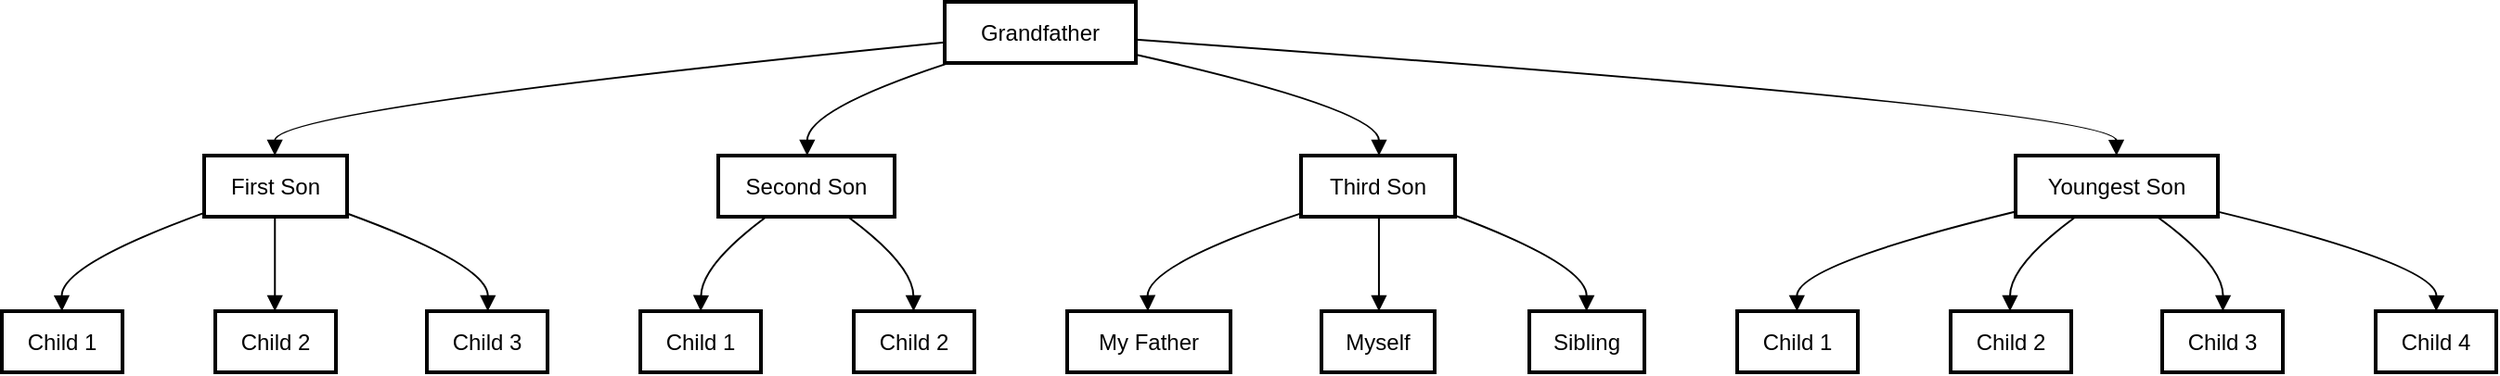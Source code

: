 <mxfile version="21.6.6" type="github">
  <diagram name="Page-1" id="7Zqnkhs4W4JbbAjlPd_K">
    <mxGraphModel>
      <root>
        <mxCell id="0" />
        <mxCell id="1" parent="0" />
        <mxCell id="2" value="Grandfather" style="whiteSpace=wrap;strokeWidth=2;" vertex="1" parent="1">
          <mxGeometry x="508" width="103" height="33" as="geometry" />
        </mxCell>
        <mxCell id="3" value="First Son" style="whiteSpace=wrap;strokeWidth=2;" vertex="1" parent="1">
          <mxGeometry x="109" y="83" width="77" height="33" as="geometry" />
        </mxCell>
        <mxCell id="4" value="Second Son" style="whiteSpace=wrap;strokeWidth=2;" vertex="1" parent="1">
          <mxGeometry x="386" y="83" width="95" height="33" as="geometry" />
        </mxCell>
        <mxCell id="5" value="Third Son" style="whiteSpace=wrap;strokeWidth=2;" vertex="1" parent="1">
          <mxGeometry x="700" y="83" width="83" height="33" as="geometry" />
        </mxCell>
        <mxCell id="6" value="Youngest Son" style="whiteSpace=wrap;strokeWidth=2;" vertex="1" parent="1">
          <mxGeometry x="1085" y="83" width="109" height="33" as="geometry" />
        </mxCell>
        <mxCell id="7" value="Child 1" style="whiteSpace=wrap;strokeWidth=2;" vertex="1" parent="1">
          <mxGeometry y="167" width="65" height="33" as="geometry" />
        </mxCell>
        <mxCell id="8" value="Child 2" style="whiteSpace=wrap;strokeWidth=2;" vertex="1" parent="1">
          <mxGeometry x="115" y="167" width="65" height="33" as="geometry" />
        </mxCell>
        <mxCell id="9" value="Child 3" style="whiteSpace=wrap;strokeWidth=2;" vertex="1" parent="1">
          <mxGeometry x="229" y="167" width="65" height="33" as="geometry" />
        </mxCell>
        <mxCell id="10" value="Child 1" style="whiteSpace=wrap;strokeWidth=2;" vertex="1" parent="1">
          <mxGeometry x="344" y="167" width="65" height="33" as="geometry" />
        </mxCell>
        <mxCell id="11" value="Child 2" style="whiteSpace=wrap;strokeWidth=2;" vertex="1" parent="1">
          <mxGeometry x="459" y="167" width="65" height="33" as="geometry" />
        </mxCell>
        <mxCell id="12" value="My Father" style="whiteSpace=wrap;strokeWidth=2;" vertex="1" parent="1">
          <mxGeometry x="574" y="167" width="88" height="33" as="geometry" />
        </mxCell>
        <mxCell id="13" value="Myself" style="whiteSpace=wrap;strokeWidth=2;" vertex="1" parent="1">
          <mxGeometry x="711" y="167" width="61" height="33" as="geometry" />
        </mxCell>
        <mxCell id="14" value="Sibling" style="whiteSpace=wrap;strokeWidth=2;" vertex="1" parent="1">
          <mxGeometry x="823" y="167" width="62" height="33" as="geometry" />
        </mxCell>
        <mxCell id="15" value="Child 1" style="whiteSpace=wrap;strokeWidth=2;" vertex="1" parent="1">
          <mxGeometry x="935" y="167" width="65" height="33" as="geometry" />
        </mxCell>
        <mxCell id="16" value="Child 2" style="whiteSpace=wrap;strokeWidth=2;" vertex="1" parent="1">
          <mxGeometry x="1050" y="167" width="65" height="33" as="geometry" />
        </mxCell>
        <mxCell id="17" value="Child 3" style="whiteSpace=wrap;strokeWidth=2;" vertex="1" parent="1">
          <mxGeometry x="1164" y="167" width="65" height="33" as="geometry" />
        </mxCell>
        <mxCell id="18" value="Child 4" style="whiteSpace=wrap;strokeWidth=2;" vertex="1" parent="1">
          <mxGeometry x="1279" y="167" width="65" height="33" as="geometry" />
        </mxCell>
        <mxCell id="19" value="" style="curved=1;startArrow=none;endArrow=block;exitX=-0.004;exitY=0.665;entryX=0.495;entryY=0.012;" edge="1" parent="1" source="2" target="3">
          <mxGeometry relative="1" as="geometry">
            <Array as="points">
              <mxPoint x="147" y="58" />
            </Array>
          </mxGeometry>
        </mxCell>
        <mxCell id="20" value="" style="curved=1;startArrow=none;endArrow=block;exitX=0.01;exitY=1.012;entryX=0.504;entryY=0.012;" edge="1" parent="1" source="2" target="4">
          <mxGeometry relative="1" as="geometry">
            <Array as="points">
              <mxPoint x="434" y="58" />
            </Array>
          </mxGeometry>
        </mxCell>
        <mxCell id="21" value="" style="curved=1;startArrow=none;endArrow=block;exitX=1.0;exitY=0.864;entryX=0.506;entryY=0.012;" edge="1" parent="1" source="2" target="5">
          <mxGeometry relative="1" as="geometry">
            <Array as="points">
              <mxPoint x="742" y="58" />
            </Array>
          </mxGeometry>
        </mxCell>
        <mxCell id="22" value="" style="curved=1;startArrow=none;endArrow=block;exitX=1.0;exitY=0.619;entryX=0.499;entryY=0.012;" edge="1" parent="1" source="2" target="6">
          <mxGeometry relative="1" as="geometry">
            <Array as="points">
              <mxPoint x="1139" y="58" />
            </Array>
          </mxGeometry>
        </mxCell>
        <mxCell id="23" value="" style="curved=1;startArrow=none;endArrow=block;exitX=-0.004;exitY=0.941;entryX=0.498;entryY=-0.006;" edge="1" parent="1" source="3" target="7">
          <mxGeometry relative="1" as="geometry">
            <Array as="points">
              <mxPoint x="32" y="142" />
            </Array>
          </mxGeometry>
        </mxCell>
        <mxCell id="24" value="" style="curved=1;startArrow=none;endArrow=block;exitX=0.495;exitY=1.024;entryX=0.494;entryY=-0.006;" edge="1" parent="1" source="3" target="8">
          <mxGeometry relative="1" as="geometry">
            <Array as="points" />
          </mxGeometry>
        </mxCell>
        <mxCell id="25" value="" style="curved=1;startArrow=none;endArrow=block;exitX=0.994;exitY=0.941;entryX=0.505;entryY=-0.006;" edge="1" parent="1" source="3" target="9">
          <mxGeometry relative="1" as="geometry">
            <Array as="points">
              <mxPoint x="262" y="142" />
            </Array>
          </mxGeometry>
        </mxCell>
        <mxCell id="26" value="" style="curved=1;startArrow=none;endArrow=block;exitX=0.262;exitY=1.024;entryX=0.501;entryY=-0.006;" edge="1" parent="1" source="4" target="10">
          <mxGeometry relative="1" as="geometry">
            <Array as="points">
              <mxPoint x="377" y="142" />
            </Array>
          </mxGeometry>
        </mxCell>
        <mxCell id="27" value="" style="curved=1;startArrow=none;endArrow=block;exitX=0.746;exitY=1.024;entryX=0.496;entryY=-0.006;" edge="1" parent="1" source="4" target="11">
          <mxGeometry relative="1" as="geometry">
            <Array as="points">
              <mxPoint x="491" y="142" />
            </Array>
          </mxGeometry>
        </mxCell>
        <mxCell id="28" value="" style="curved=1;startArrow=none;endArrow=block;exitX=0.004;exitY=0.941;entryX=0.494;entryY=-0.006;" edge="1" parent="1" source="5" target="12">
          <mxGeometry relative="1" as="geometry">
            <Array as="points">
              <mxPoint x="617" y="142" />
            </Array>
          </mxGeometry>
        </mxCell>
        <mxCell id="29" value="" style="curved=1;startArrow=none;endArrow=block;exitX=0.506;exitY=1.024;entryX=0.508;entryY=-0.006;" edge="1" parent="1" source="5" target="13">
          <mxGeometry relative="1" as="geometry">
            <Array as="points" />
          </mxGeometry>
        </mxCell>
        <mxCell id="30" value="" style="curved=1;startArrow=none;endArrow=block;exitX=1.008;exitY=0.989;entryX=0.497;entryY=-0.006;" edge="1" parent="1" source="5" target="14">
          <mxGeometry relative="1" as="geometry">
            <Array as="points">
              <mxPoint x="854" y="142" />
            </Array>
          </mxGeometry>
        </mxCell>
        <mxCell id="31" value="" style="curved=1;startArrow=none;endArrow=block;exitX=0.001;exitY=0.917;entryX=0.496;entryY=-0.006;" edge="1" parent="1" source="6" target="15">
          <mxGeometry relative="1" as="geometry">
            <Array as="points">
              <mxPoint x="967" y="142" />
            </Array>
          </mxGeometry>
        </mxCell>
        <mxCell id="32" value="" style="curved=1;startArrow=none;endArrow=block;exitX=0.288;exitY=1.024;entryX=0.492;entryY=-0.006;" edge="1" parent="1" source="6" target="16">
          <mxGeometry relative="1" as="geometry">
            <Array as="points">
              <mxPoint x="1082" y="142" />
            </Array>
          </mxGeometry>
        </mxCell>
        <mxCell id="33" value="" style="curved=1;startArrow=none;endArrow=block;exitX=0.709;exitY=1.024;entryX=0.503;entryY=-0.006;" edge="1" parent="1" source="6" target="17">
          <mxGeometry relative="1" as="geometry">
            <Array as="points">
              <mxPoint x="1197" y="142" />
            </Array>
          </mxGeometry>
        </mxCell>
        <mxCell id="34" value="" style="curved=1;startArrow=none;endArrow=block;exitX=0.997;exitY=0.916;entryX=0.502;entryY=-0.006;" edge="1" parent="1" source="6" target="18">
          <mxGeometry relative="1" as="geometry">
            <Array as="points">
              <mxPoint x="1312" y="142" />
            </Array>
          </mxGeometry>
        </mxCell>
      </root>
    </mxGraphModel>
  </diagram>
</mxfile>
